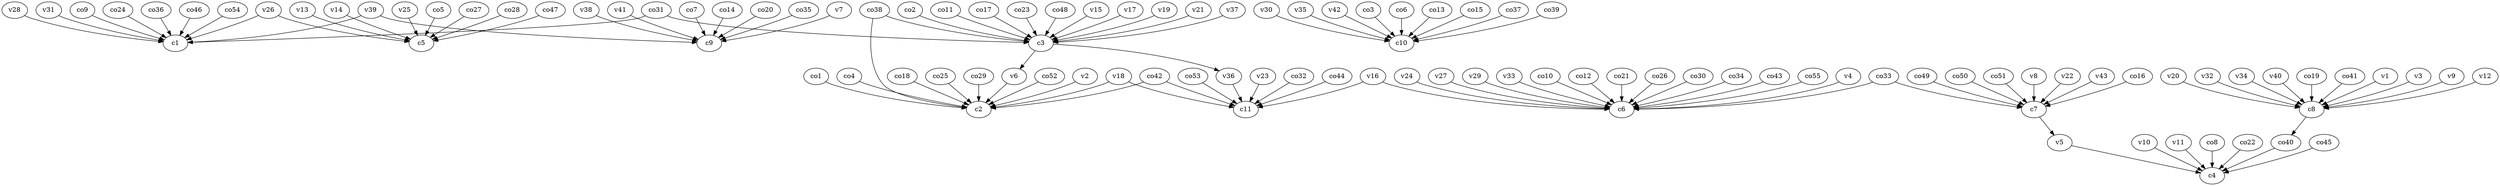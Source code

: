 strict digraph  {
c1;
c2;
c3;
c4;
c5;
c6;
c7;
c8;
c9;
c10;
c11;
v1;
v2;
v3;
v4;
v5;
v6;
v7;
v8;
v9;
v10;
v11;
v12;
v13;
v14;
v15;
v16;
v17;
v18;
v19;
v20;
v21;
v22;
v23;
v24;
v25;
v26;
v27;
v28;
v29;
v30;
v31;
v32;
v33;
v34;
v35;
v36;
v37;
v38;
v39;
v40;
v41;
v42;
v43;
co1;
co2;
co3;
co4;
co5;
co6;
co7;
co8;
co9;
co10;
co11;
co12;
co13;
co14;
co15;
co16;
co17;
co18;
co19;
co20;
co21;
co22;
co23;
co24;
co25;
co26;
co27;
co28;
co29;
co30;
co31;
co32;
co33;
co34;
co35;
co36;
co37;
co38;
co39;
co40;
co41;
co42;
co43;
co44;
co45;
co46;
co47;
co48;
co49;
co50;
co51;
co52;
co53;
co54;
co55;
c3 -> v6  [weight=1];
c3 -> v36  [weight=1];
c7 -> v5  [weight=1];
c8 -> co40  [weight=1];
v1 -> c8  [weight=1];
v2 -> c2  [weight=1];
v3 -> c8  [weight=1];
v4 -> c6  [weight=1];
v5 -> c4  [weight=1];
v6 -> c2  [weight=1];
v7 -> c9  [weight=1];
v8 -> c7  [weight=1];
v9 -> c8  [weight=1];
v10 -> c4  [weight=1];
v11 -> c4  [weight=1];
v12 -> c8  [weight=1];
v13 -> c5  [weight=1];
v14 -> c5  [weight=1];
v15 -> c3  [weight=1];
v16 -> c11  [weight=1];
v16 -> c6  [weight=1];
v17 -> c3  [weight=1];
v18 -> c11  [weight=1];
v18 -> c2  [weight=1];
v19 -> c3  [weight=1];
v20 -> c8  [weight=1];
v21 -> c3  [weight=1];
v22 -> c7  [weight=1];
v23 -> c11  [weight=1];
v24 -> c6  [weight=1];
v25 -> c5  [weight=1];
v26 -> c5  [weight=1];
v26 -> c1  [weight=1];
v27 -> c6  [weight=1];
v28 -> c1  [weight=1];
v29 -> c6  [weight=1];
v30 -> c10  [weight=1];
v31 -> c1  [weight=1];
v32 -> c8  [weight=1];
v33 -> c6  [weight=1];
v34 -> c8  [weight=1];
v35 -> c10  [weight=1];
v36 -> c11  [weight=1];
v37 -> c3  [weight=1];
v38 -> c9  [weight=1];
v39 -> c1  [weight=1];
v39 -> c9  [weight=1];
v40 -> c8  [weight=1];
v41 -> c9  [weight=1];
v42 -> c10  [weight=1];
v43 -> c7  [weight=1];
co1 -> c2  [weight=1];
co2 -> c3  [weight=1];
co3 -> c10  [weight=1];
co4 -> c2  [weight=1];
co5 -> c5  [weight=1];
co6 -> c10  [weight=1];
co7 -> c9  [weight=1];
co8 -> c4  [weight=1];
co9 -> c1  [weight=1];
co10 -> c6  [weight=1];
co11 -> c3  [weight=1];
co12 -> c6  [weight=1];
co13 -> c10  [weight=1];
co14 -> c9  [weight=1];
co15 -> c10  [weight=1];
co16 -> c7  [weight=1];
co17 -> c3  [weight=1];
co18 -> c2  [weight=1];
co19 -> c8  [weight=1];
co20 -> c9  [weight=1];
co21 -> c6  [weight=1];
co22 -> c4  [weight=1];
co23 -> c3  [weight=1];
co24 -> c1  [weight=1];
co25 -> c2  [weight=1];
co26 -> c6  [weight=1];
co27 -> c5  [weight=1];
co28 -> c5  [weight=1];
co29 -> c2  [weight=1];
co30 -> c6  [weight=1];
co31 -> c1  [weight=1];
co31 -> c3  [weight=1];
co32 -> c11  [weight=1];
co33 -> c6  [weight=1];
co33 -> c7  [weight=1];
co34 -> c6  [weight=1];
co35 -> c9  [weight=1];
co36 -> c1  [weight=1];
co37 -> c10  [weight=1];
co38 -> c3  [weight=1];
co38 -> c2  [weight=1];
co39 -> c10  [weight=1];
co40 -> c4  [weight=1];
co41 -> c8  [weight=1];
co42 -> c11  [weight=1];
co42 -> c2  [weight=1];
co43 -> c6  [weight=1];
co44 -> c11  [weight=1];
co45 -> c4  [weight=1];
co46 -> c1  [weight=1];
co47 -> c5  [weight=1];
co48 -> c3  [weight=1];
co49 -> c7  [weight=1];
co50 -> c7  [weight=1];
co51 -> c7  [weight=1];
co52 -> c2  [weight=1];
co53 -> c11  [weight=1];
co54 -> c1  [weight=1];
co55 -> c6  [weight=1];
}
